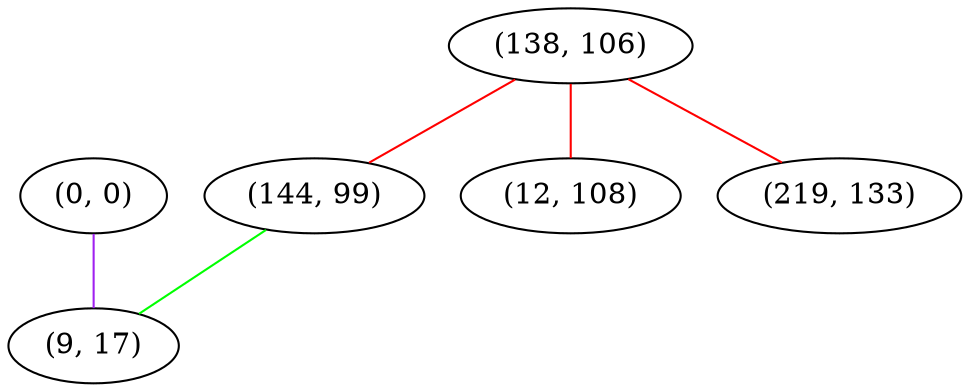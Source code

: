 graph "" {
"(0, 0)";
"(138, 106)";
"(144, 99)";
"(12, 108)";
"(9, 17)";
"(219, 133)";
"(0, 0)" -- "(9, 17)"  [color=purple, key=0, weight=4];
"(138, 106)" -- "(144, 99)"  [color=red, key=0, weight=1];
"(138, 106)" -- "(12, 108)"  [color=red, key=0, weight=1];
"(138, 106)" -- "(219, 133)"  [color=red, key=0, weight=1];
"(144, 99)" -- "(9, 17)"  [color=green, key=0, weight=2];
}
